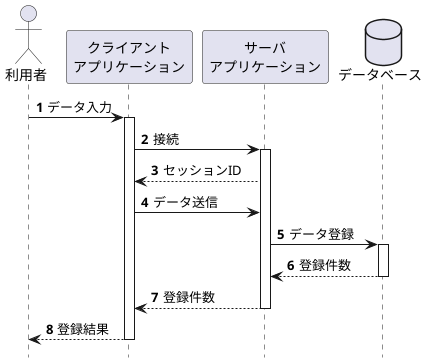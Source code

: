 @startuml
skinparam defaultFontName JPDoc

hide footbox
autonumber

actor user as "利用者"
participant client as "クライアント\nアプリケーション"
participant server as "サーバ\nアプリケーション"
database db as "データベース"

user -> client: データ入力
activate client

client -> server: 接続
activate server
server --> client: セッションID

client -> server: データ送信

server -> db: データ登録
activate db

db --> server: 登録件数
deactivate db

server --> client: 登録件数
deactivate server

client --> user: 登録結果
deactivate client

@enduml